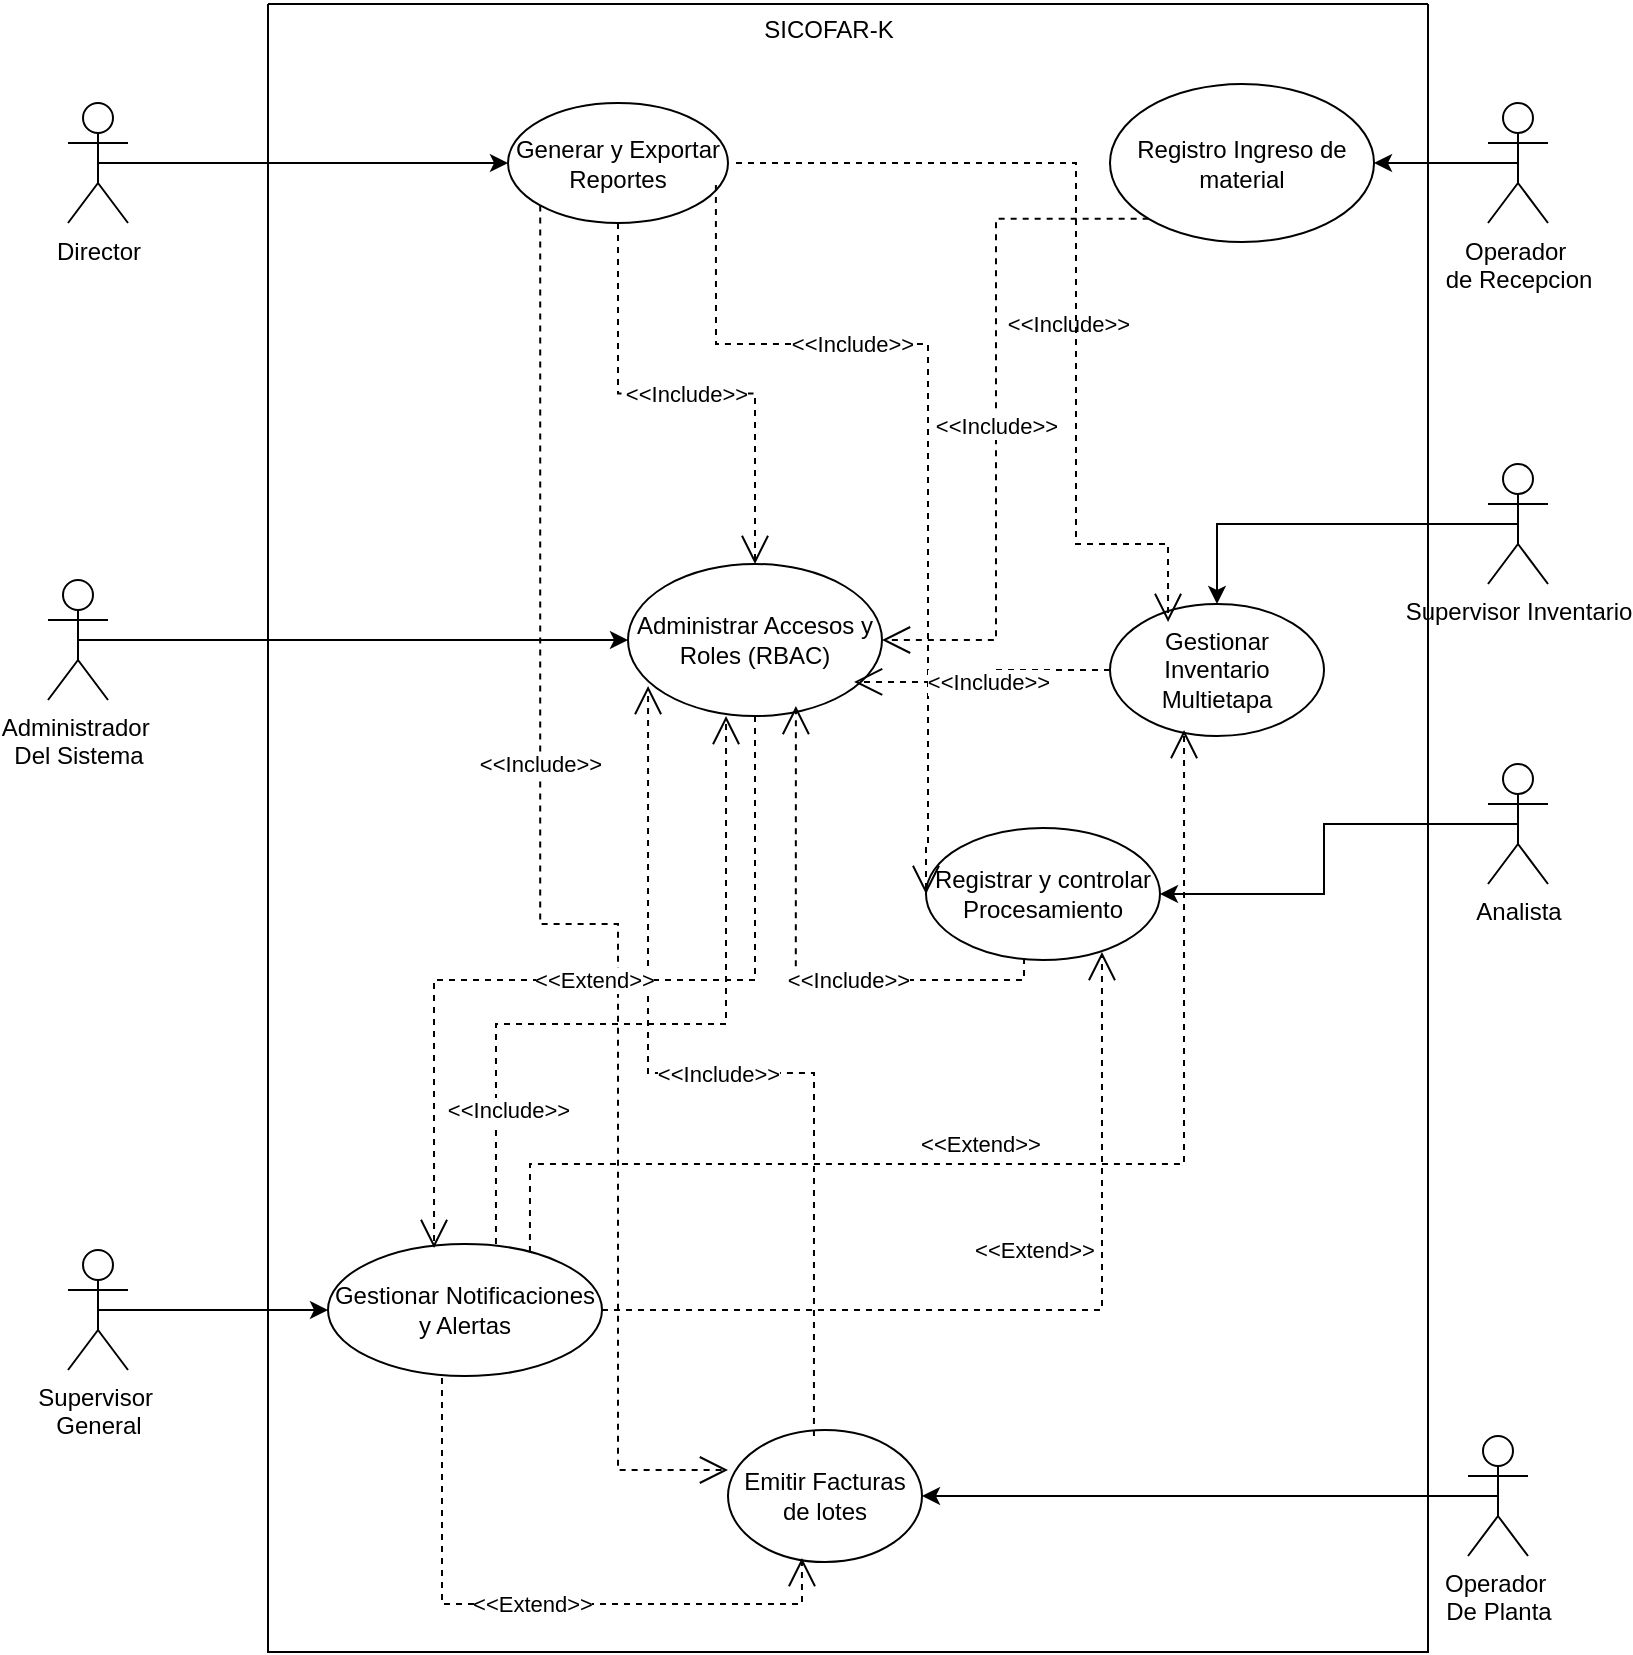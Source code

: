 <mxfile version="28.2.0">
  <diagram name="Página-1" id="QcKlF0nzIe0dbrp-YWE0">
    <mxGraphModel dx="2026" dy="1123" grid="1" gridSize="10" guides="1" tooltips="1" connect="1" arrows="1" fold="1" page="1" pageScale="1" pageWidth="827" pageHeight="1169" math="0" shadow="0">
      <root>
        <mxCell id="0" />
        <mxCell id="1" parent="0" />
        <mxCell id="zYkJvqo2IfkUEzbuqfNp-1" value="" style="swimlane;startSize=0;" vertex="1" parent="1">
          <mxGeometry x="140" y="30" width="580" height="824" as="geometry" />
        </mxCell>
        <mxCell id="zYkJvqo2IfkUEzbuqfNp-10" value="Generar y Exportar Reportes" style="ellipse;whiteSpace=wrap;html=1;" vertex="1" parent="zYkJvqo2IfkUEzbuqfNp-1">
          <mxGeometry x="120" y="49.5" width="110" height="60" as="geometry" />
        </mxCell>
        <mxCell id="zYkJvqo2IfkUEzbuqfNp-12" value="Gestionar Inventario Multietapa" style="ellipse;whiteSpace=wrap;html=1;" vertex="1" parent="zYkJvqo2IfkUEzbuqfNp-1">
          <mxGeometry x="421" y="300" width="107" height="66" as="geometry" />
        </mxCell>
        <mxCell id="zYkJvqo2IfkUEzbuqfNp-11" value="Registrar y controlar Procesamiento" style="ellipse;whiteSpace=wrap;html=1;" vertex="1" parent="zYkJvqo2IfkUEzbuqfNp-1">
          <mxGeometry x="329" y="412" width="117" height="66" as="geometry" />
        </mxCell>
        <mxCell id="zYkJvqo2IfkUEzbuqfNp-16" value="Emitir Facturas de lotes" style="ellipse;whiteSpace=wrap;html=1;" vertex="1" parent="zYkJvqo2IfkUEzbuqfNp-1">
          <mxGeometry x="230" y="713" width="97" height="66" as="geometry" />
        </mxCell>
        <mxCell id="zYkJvqo2IfkUEzbuqfNp-15" value="Administrar Accesos y Roles (RBAC)" style="ellipse;whiteSpace=wrap;html=1;" vertex="1" parent="zYkJvqo2IfkUEzbuqfNp-1">
          <mxGeometry x="180" y="280" width="127" height="76" as="geometry" />
        </mxCell>
        <mxCell id="zYkJvqo2IfkUEzbuqfNp-14" value="Registro Ingreso de material" style="ellipse;whiteSpace=wrap;html=1;" vertex="1" parent="zYkJvqo2IfkUEzbuqfNp-1">
          <mxGeometry x="421" y="40" width="132" height="79" as="geometry" />
        </mxCell>
        <mxCell id="zYkJvqo2IfkUEzbuqfNp-13" value="Gestionar Notificaciones y Alertas" style="ellipse;whiteSpace=wrap;html=1;" vertex="1" parent="zYkJvqo2IfkUEzbuqfNp-1">
          <mxGeometry x="30" y="620" width="137" height="66" as="geometry" />
        </mxCell>
        <mxCell id="zYkJvqo2IfkUEzbuqfNp-26" value="&amp;lt;&amp;lt;Include&amp;gt;&amp;gt;" style="endArrow=open;endSize=12;dashed=1;html=1;rounded=0;entryX=0.5;entryY=0;entryDx=0;entryDy=0;edgeStyle=orthogonalEdgeStyle;" edge="1" parent="zYkJvqo2IfkUEzbuqfNp-1" source="zYkJvqo2IfkUEzbuqfNp-10" target="zYkJvqo2IfkUEzbuqfNp-15">
          <mxGeometry width="160" relative="1" as="geometry">
            <mxPoint x="230" y="150" as="sourcePoint" />
            <mxPoint x="402" y="170" as="targetPoint" />
          </mxGeometry>
        </mxCell>
        <mxCell id="zYkJvqo2IfkUEzbuqfNp-27" value="&amp;lt;&amp;lt;Include&amp;gt;&amp;gt;" style="endArrow=open;endSize=12;dashed=1;html=1;rounded=0;exitX=0;exitY=1;exitDx=0;exitDy=0;entryX=0;entryY=0.303;entryDx=0;entryDy=0;entryPerimeter=0;edgeStyle=orthogonalEdgeStyle;" edge="1" parent="zYkJvqo2IfkUEzbuqfNp-1" source="zYkJvqo2IfkUEzbuqfNp-10" target="zYkJvqo2IfkUEzbuqfNp-16">
          <mxGeometry x="-0.231" width="160" relative="1" as="geometry">
            <mxPoint x="193" y="130" as="sourcePoint" />
            <mxPoint x="365" y="150" as="targetPoint" />
            <Array as="points">
              <mxPoint x="136" y="460" />
              <mxPoint x="175" y="460" />
              <mxPoint x="175" y="733" />
            </Array>
            <mxPoint as="offset" />
          </mxGeometry>
        </mxCell>
        <mxCell id="zYkJvqo2IfkUEzbuqfNp-28" value="&amp;lt;&amp;lt;Include&amp;gt;&amp;gt;" style="endArrow=open;endSize=12;dashed=1;html=1;rounded=0;entryX=0;entryY=0.5;entryDx=0;entryDy=0;exitX=0.945;exitY=0.683;exitDx=0;exitDy=0;exitPerimeter=0;edgeStyle=orthogonalEdgeStyle;" edge="1" parent="zYkJvqo2IfkUEzbuqfNp-1" source="zYkJvqo2IfkUEzbuqfNp-10" target="zYkJvqo2IfkUEzbuqfNp-11">
          <mxGeometry x="-0.358" width="160" relative="1" as="geometry">
            <mxPoint x="240" y="160" as="sourcePoint" />
            <mxPoint x="412" y="180" as="targetPoint" />
            <Array as="points">
              <mxPoint x="224" y="170" />
              <mxPoint x="330" y="170" />
              <mxPoint x="330" y="421" />
            </Array>
            <mxPoint as="offset" />
          </mxGeometry>
        </mxCell>
        <mxCell id="zYkJvqo2IfkUEzbuqfNp-29" value="&amp;lt;&amp;lt;Include&amp;gt;&amp;gt;" style="endArrow=open;endSize=12;dashed=1;html=1;rounded=0;exitX=0;exitY=1;exitDx=0;exitDy=0;entryX=1;entryY=0.5;entryDx=0;entryDy=0;edgeStyle=orthogonalEdgeStyle;" edge="1" parent="zYkJvqo2IfkUEzbuqfNp-1" source="zYkJvqo2IfkUEzbuqfNp-14" target="zYkJvqo2IfkUEzbuqfNp-15">
          <mxGeometry x="-0.251" y="36" width="160" relative="1" as="geometry">
            <mxPoint x="240" y="180" as="sourcePoint" />
            <mxPoint x="412" y="200" as="targetPoint" />
            <mxPoint as="offset" />
          </mxGeometry>
        </mxCell>
        <mxCell id="zYkJvqo2IfkUEzbuqfNp-30" value="&amp;lt;&amp;lt;Include&amp;gt;&amp;gt;" style="endArrow=open;endSize=12;dashed=1;html=1;rounded=0;exitX=0;exitY=0.5;exitDx=0;exitDy=0;entryX=0.89;entryY=0.776;entryDx=0;entryDy=0;entryPerimeter=0;edgeStyle=orthogonalEdgeStyle;" edge="1" parent="zYkJvqo2IfkUEzbuqfNp-1" source="zYkJvqo2IfkUEzbuqfNp-12" target="zYkJvqo2IfkUEzbuqfNp-15">
          <mxGeometry width="160" relative="1" as="geometry">
            <mxPoint x="360" y="300" as="sourcePoint" />
            <mxPoint x="532" y="320" as="targetPoint" />
          </mxGeometry>
        </mxCell>
        <mxCell id="zYkJvqo2IfkUEzbuqfNp-31" value="&amp;lt;&amp;lt;Include&amp;gt;&amp;gt;" style="endArrow=open;endSize=12;dashed=1;html=1;rounded=0;exitX=0.443;exitY=0.045;exitDx=0;exitDy=0;exitPerimeter=0;edgeStyle=orthogonalEdgeStyle;entryX=0.079;entryY=0.803;entryDx=0;entryDy=0;entryPerimeter=0;" edge="1" parent="zYkJvqo2IfkUEzbuqfNp-1" source="zYkJvqo2IfkUEzbuqfNp-16" target="zYkJvqo2IfkUEzbuqfNp-15">
          <mxGeometry width="160" relative="1" as="geometry">
            <mxPoint x="330" y="510" as="sourcePoint" />
            <mxPoint x="502" y="530" as="targetPoint" />
          </mxGeometry>
        </mxCell>
        <mxCell id="zYkJvqo2IfkUEzbuqfNp-32" value="&amp;lt;&amp;lt;Include&amp;gt;&amp;gt;" style="endArrow=open;endSize=12;dashed=1;html=1;rounded=0;exitX=0.419;exitY=0.985;exitDx=0;exitDy=0;exitPerimeter=0;edgeStyle=orthogonalEdgeStyle;entryX=0.661;entryY=0.934;entryDx=0;entryDy=0;entryPerimeter=0;" edge="1" parent="zYkJvqo2IfkUEzbuqfNp-1" source="zYkJvqo2IfkUEzbuqfNp-11" target="zYkJvqo2IfkUEzbuqfNp-15">
          <mxGeometry x="-0.245" width="160" relative="1" as="geometry">
            <mxPoint x="388" y="867" as="sourcePoint" />
            <mxPoint x="346" y="560" as="targetPoint" />
            <mxPoint as="offset" />
          </mxGeometry>
        </mxCell>
        <mxCell id="zYkJvqo2IfkUEzbuqfNp-33" value="&amp;lt;&amp;lt;Extend&amp;gt;&amp;gt;" style="endArrow=open;endSize=12;dashed=1;html=1;rounded=0;exitX=0.416;exitY=1.015;exitDx=0;exitDy=0;exitPerimeter=0;edgeStyle=orthogonalEdgeStyle;entryX=0.381;entryY=0.97;entryDx=0;entryDy=0;entryPerimeter=0;" edge="1" parent="zYkJvqo2IfkUEzbuqfNp-1" source="zYkJvqo2IfkUEzbuqfNp-13" target="zYkJvqo2IfkUEzbuqfNp-16">
          <mxGeometry width="160" relative="1" as="geometry">
            <mxPoint x="362" y="1057" as="sourcePoint" />
            <mxPoint x="320" y="750" as="targetPoint" />
            <Array as="points">
              <mxPoint x="87" y="800" />
              <mxPoint x="267" y="800" />
            </Array>
          </mxGeometry>
        </mxCell>
        <mxCell id="zYkJvqo2IfkUEzbuqfNp-36" value="&amp;lt;&amp;lt;Extend&amp;gt;&amp;gt;" style="endArrow=open;endSize=12;dashed=1;html=1;rounded=0;exitX=1;exitY=0.5;exitDx=0;exitDy=0;edgeStyle=orthogonalEdgeStyle;entryX=0.752;entryY=0.939;entryDx=0;entryDy=0;entryPerimeter=0;" edge="1" parent="zYkJvqo2IfkUEzbuqfNp-1" source="zYkJvqo2IfkUEzbuqfNp-13" target="zYkJvqo2IfkUEzbuqfNp-11">
          <mxGeometry x="0.004" y="30" width="160" relative="1" as="geometry">
            <mxPoint x="190" y="740" as="sourcePoint" />
            <mxPoint x="370" y="777" as="targetPoint" />
            <mxPoint as="offset" />
          </mxGeometry>
        </mxCell>
        <mxCell id="zYkJvqo2IfkUEzbuqfNp-37" value="&amp;lt;&amp;lt;Extend&amp;gt;&amp;gt;" style="endArrow=open;endSize=12;dashed=1;html=1;rounded=0;exitX=0.5;exitY=1;exitDx=0;exitDy=0;edgeStyle=orthogonalEdgeStyle;entryX=0.387;entryY=0.03;entryDx=0;entryDy=0;entryPerimeter=0;" edge="1" parent="zYkJvqo2IfkUEzbuqfNp-1" source="zYkJvqo2IfkUEzbuqfNp-15" target="zYkJvqo2IfkUEzbuqfNp-13">
          <mxGeometry width="160" relative="1" as="geometry">
            <mxPoint x="90" y="540" as="sourcePoint" />
            <mxPoint x="270" y="577" as="targetPoint" />
          </mxGeometry>
        </mxCell>
        <mxCell id="zYkJvqo2IfkUEzbuqfNp-38" value="&amp;lt;&amp;lt;Include&amp;gt;&amp;gt;" style="endArrow=open;endSize=12;dashed=1;html=1;rounded=0;exitX=0.613;exitY=0;exitDx=0;exitDy=0;exitPerimeter=0;edgeStyle=orthogonalEdgeStyle;entryX=0.386;entryY=1;entryDx=0;entryDy=0;entryPerimeter=0;" edge="1" parent="zYkJvqo2IfkUEzbuqfNp-1" source="zYkJvqo2IfkUEzbuqfNp-13" target="zYkJvqo2IfkUEzbuqfNp-15">
          <mxGeometry x="-0.644" y="-6" width="160" relative="1" as="geometry">
            <mxPoint x="300" y="865" as="sourcePoint" />
            <mxPoint x="220" y="550" as="targetPoint" />
            <Array as="points">
              <mxPoint x="114" y="510" />
              <mxPoint x="229" y="510" />
            </Array>
            <mxPoint as="offset" />
          </mxGeometry>
        </mxCell>
        <mxCell id="zYkJvqo2IfkUEzbuqfNp-39" value="&amp;lt;&amp;lt;Extend&amp;gt;&amp;gt;" style="endArrow=open;endSize=12;dashed=1;html=1;rounded=0;exitX=0.737;exitY=0.061;exitDx=0;exitDy=0;edgeStyle=orthogonalEdgeStyle;entryX=0.346;entryY=0.955;entryDx=0;entryDy=0;entryPerimeter=0;exitPerimeter=0;" edge="1" parent="zYkJvqo2IfkUEzbuqfNp-1" source="zYkJvqo2IfkUEzbuqfNp-13" target="zYkJvqo2IfkUEzbuqfNp-12">
          <mxGeometry x="-0.083" y="10" width="160" relative="1" as="geometry">
            <mxPoint x="210" y="748" as="sourcePoint" />
            <mxPoint x="547" y="620" as="targetPoint" />
            <Array as="points">
              <mxPoint x="131" y="580" />
              <mxPoint x="458" y="580" />
            </Array>
            <mxPoint as="offset" />
          </mxGeometry>
        </mxCell>
        <mxCell id="zYkJvqo2IfkUEzbuqfNp-40" value="&amp;lt;&amp;lt;Include&amp;gt;&amp;gt;" style="endArrow=open;endSize=12;dashed=1;html=1;rounded=0;entryX=0.234;entryY=0.136;entryDx=0;entryDy=0;edgeStyle=orthogonalEdgeStyle;entryPerimeter=0;" edge="1" parent="zYkJvqo2IfkUEzbuqfNp-1">
          <mxGeometry x="0.351" y="-40" width="160" relative="1" as="geometry">
            <mxPoint x="234" y="79.5" as="sourcePoint" />
            <mxPoint x="450.038" y="308.976" as="targetPoint" />
            <Array as="points">
              <mxPoint x="404" y="80" />
              <mxPoint x="404" y="270" />
              <mxPoint x="450" y="270" />
            </Array>
            <mxPoint as="offset" />
          </mxGeometry>
        </mxCell>
        <mxCell id="zYkJvqo2IfkUEzbuqfNp-19" style="edgeStyle=orthogonalEdgeStyle;rounded=0;orthogonalLoop=1;jettySize=auto;html=1;exitX=0.5;exitY=0.5;exitDx=0;exitDy=0;exitPerimeter=0;" edge="1" parent="1" source="zYkJvqo2IfkUEzbuqfNp-2" target="zYkJvqo2IfkUEzbuqfNp-10">
          <mxGeometry relative="1" as="geometry" />
        </mxCell>
        <mxCell id="zYkJvqo2IfkUEzbuqfNp-2" value="Director" style="shape=umlActor;verticalLabelPosition=bottom;verticalAlign=top;html=1;outlineConnect=0;" vertex="1" parent="1">
          <mxGeometry x="40" y="79.5" width="30" height="60" as="geometry" />
        </mxCell>
        <mxCell id="zYkJvqo2IfkUEzbuqfNp-23" style="edgeStyle=orthogonalEdgeStyle;rounded=0;orthogonalLoop=1;jettySize=auto;html=1;exitX=0.5;exitY=0.5;exitDx=0;exitDy=0;exitPerimeter=0;entryX=0;entryY=0.5;entryDx=0;entryDy=0;" edge="1" parent="1" source="zYkJvqo2IfkUEzbuqfNp-3" target="zYkJvqo2IfkUEzbuqfNp-15">
          <mxGeometry relative="1" as="geometry" />
        </mxCell>
        <mxCell id="zYkJvqo2IfkUEzbuqfNp-3" value="Administrador&amp;nbsp;&lt;div&gt;Del Sistema&lt;div&gt;&lt;br&gt;&lt;/div&gt;&lt;/div&gt;" style="shape=umlActor;verticalLabelPosition=bottom;verticalAlign=top;html=1;outlineConnect=0;" vertex="1" parent="1">
          <mxGeometry x="30" y="318" width="30" height="60" as="geometry" />
        </mxCell>
        <mxCell id="zYkJvqo2IfkUEzbuqfNp-24" style="edgeStyle=orthogonalEdgeStyle;rounded=0;orthogonalLoop=1;jettySize=auto;html=1;exitX=0.5;exitY=0.5;exitDx=0;exitDy=0;exitPerimeter=0;entryX=0;entryY=0.5;entryDx=0;entryDy=0;" edge="1" parent="1" source="zYkJvqo2IfkUEzbuqfNp-4" target="zYkJvqo2IfkUEzbuqfNp-13">
          <mxGeometry relative="1" as="geometry" />
        </mxCell>
        <mxCell id="zYkJvqo2IfkUEzbuqfNp-4" value="&lt;div&gt;Supervisor&amp;nbsp;&lt;/div&gt;&lt;div&gt;General&lt;/div&gt;&lt;div&gt;&lt;br&gt;&lt;/div&gt;" style="shape=umlActor;verticalLabelPosition=bottom;verticalAlign=top;html=1;outlineConnect=0;" vertex="1" parent="1">
          <mxGeometry x="40" y="653" width="30" height="60" as="geometry" />
        </mxCell>
        <mxCell id="zYkJvqo2IfkUEzbuqfNp-18" style="edgeStyle=orthogonalEdgeStyle;rounded=0;orthogonalLoop=1;jettySize=auto;html=1;exitX=0.5;exitY=0.5;exitDx=0;exitDy=0;exitPerimeter=0;entryX=1;entryY=0.5;entryDx=0;entryDy=0;" edge="1" parent="1" source="zYkJvqo2IfkUEzbuqfNp-5" target="zYkJvqo2IfkUEzbuqfNp-14">
          <mxGeometry relative="1" as="geometry" />
        </mxCell>
        <mxCell id="zYkJvqo2IfkUEzbuqfNp-5" value="Operador&amp;nbsp;&lt;div&gt;de Recepcion&lt;/div&gt;" style="shape=umlActor;verticalLabelPosition=bottom;verticalAlign=top;html=1;outlineConnect=0;" vertex="1" parent="1">
          <mxGeometry x="750" y="79.5" width="30" height="60" as="geometry" />
        </mxCell>
        <mxCell id="zYkJvqo2IfkUEzbuqfNp-20" style="edgeStyle=orthogonalEdgeStyle;rounded=0;orthogonalLoop=1;jettySize=auto;html=1;exitX=0.5;exitY=0.5;exitDx=0;exitDy=0;exitPerimeter=0;" edge="1" parent="1" source="zYkJvqo2IfkUEzbuqfNp-6" target="zYkJvqo2IfkUEzbuqfNp-12">
          <mxGeometry relative="1" as="geometry" />
        </mxCell>
        <mxCell id="zYkJvqo2IfkUEzbuqfNp-6" value="Supervisor Inventario" style="shape=umlActor;verticalLabelPosition=bottom;verticalAlign=top;html=1;outlineConnect=0;" vertex="1" parent="1">
          <mxGeometry x="750" y="260" width="30" height="60" as="geometry" />
        </mxCell>
        <mxCell id="zYkJvqo2IfkUEzbuqfNp-21" style="edgeStyle=orthogonalEdgeStyle;rounded=0;orthogonalLoop=1;jettySize=auto;html=1;exitX=0.5;exitY=0.5;exitDx=0;exitDy=0;exitPerimeter=0;" edge="1" parent="1" source="zYkJvqo2IfkUEzbuqfNp-7" target="zYkJvqo2IfkUEzbuqfNp-11">
          <mxGeometry relative="1" as="geometry" />
        </mxCell>
        <mxCell id="zYkJvqo2IfkUEzbuqfNp-7" value="Analista" style="shape=umlActor;verticalLabelPosition=bottom;verticalAlign=top;html=1;outlineConnect=0;" vertex="1" parent="1">
          <mxGeometry x="750" y="410" width="30" height="60" as="geometry" />
        </mxCell>
        <mxCell id="zYkJvqo2IfkUEzbuqfNp-22" style="edgeStyle=orthogonalEdgeStyle;rounded=0;orthogonalLoop=1;jettySize=auto;html=1;exitX=0.5;exitY=0.5;exitDx=0;exitDy=0;exitPerimeter=0;entryX=1;entryY=0.5;entryDx=0;entryDy=0;" edge="1" parent="1" source="zYkJvqo2IfkUEzbuqfNp-8" target="zYkJvqo2IfkUEzbuqfNp-16">
          <mxGeometry relative="1" as="geometry" />
        </mxCell>
        <mxCell id="zYkJvqo2IfkUEzbuqfNp-8" value="Operador&amp;nbsp;&lt;div&gt;De Planta&lt;/div&gt;" style="shape=umlActor;verticalLabelPosition=bottom;verticalAlign=top;html=1;outlineConnect=0;" vertex="1" parent="1">
          <mxGeometry x="740" y="746" width="30" height="60" as="geometry" />
        </mxCell>
        <mxCell id="zYkJvqo2IfkUEzbuqfNp-41" value="SICOFAR-K" style="text;html=1;align=center;verticalAlign=middle;resizable=0;points=[];autosize=1;strokeColor=none;fillColor=none;" vertex="1" parent="1">
          <mxGeometry x="375" y="28" width="90" height="30" as="geometry" />
        </mxCell>
      </root>
    </mxGraphModel>
  </diagram>
</mxfile>
